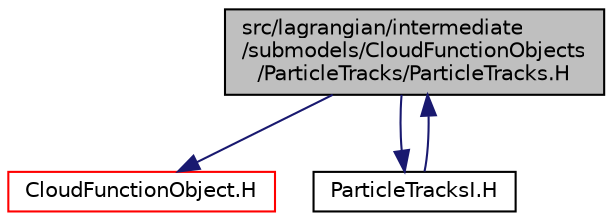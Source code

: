 digraph "src/lagrangian/intermediate/submodels/CloudFunctionObjects/ParticleTracks/ParticleTracks.H"
{
  bgcolor="transparent";
  edge [fontname="Helvetica",fontsize="10",labelfontname="Helvetica",labelfontsize="10"];
  node [fontname="Helvetica",fontsize="10",shape=record];
  Node1 [label="src/lagrangian/intermediate\l/submodels/CloudFunctionObjects\l/ParticleTracks/ParticleTracks.H",height=0.2,width=0.4,color="black", fillcolor="grey75", style="filled", fontcolor="black"];
  Node1 -> Node2 [color="midnightblue",fontsize="10",style="solid",fontname="Helvetica"];
  Node2 [label="CloudFunctionObject.H",height=0.2,width=0.4,color="red",URL="$a06583.html"];
  Node1 -> Node3 [color="midnightblue",fontsize="10",style="solid",fontname="Helvetica"];
  Node3 [label="ParticleTracksI.H",height=0.2,width=0.4,color="black",URL="$a06598.html"];
  Node3 -> Node1 [color="midnightblue",fontsize="10",style="solid",fontname="Helvetica"];
}
